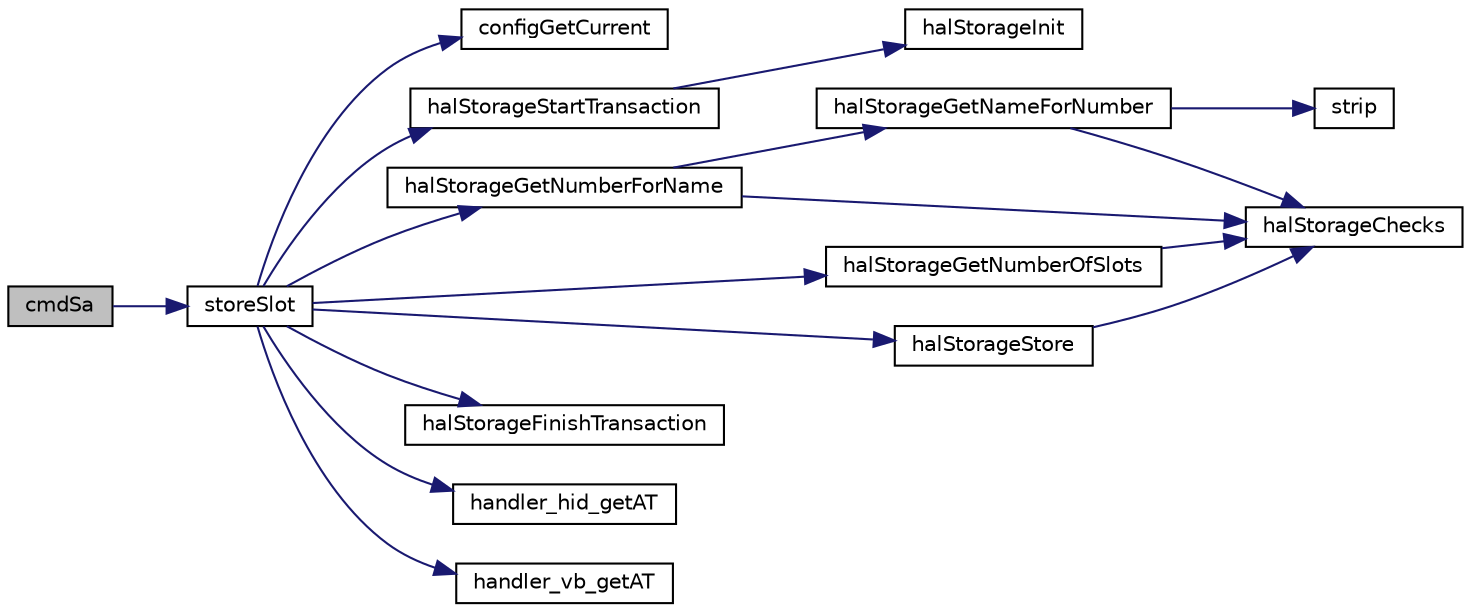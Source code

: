 digraph "cmdSa"
{
  edge [fontname="Helvetica",fontsize="10",labelfontname="Helvetica",labelfontsize="10"];
  node [fontname="Helvetica",fontsize="10",shape=record];
  rankdir="LR";
  Node360 [label="cmdSa",height=0.2,width=0.4,color="black", fillcolor="grey75", style="filled", fontcolor="black"];
  Node360 -> Node361 [color="midnightblue",fontsize="10",style="solid",fontname="Helvetica"];
  Node361 [label="storeSlot",height=0.2,width=0.4,color="black", fillcolor="white", style="filled",URL="$task__commands_8c.html#a78b669ea961463eb05d2016e0b41ff86",tooltip="Save current config to flash. "];
  Node361 -> Node362 [color="midnightblue",fontsize="10",style="solid",fontname="Helvetica"];
  Node362 [label="configGetCurrent",height=0.2,width=0.4,color="black", fillcolor="white", style="filled",URL="$config__switcher_8c.html#a921538bec34d128a44a748fd5a2c391f",tooltip="Get the current config struct. "];
  Node361 -> Node363 [color="midnightblue",fontsize="10",style="solid",fontname="Helvetica"];
  Node363 [label="halStorageStartTransaction",height=0.2,width=0.4,color="black", fillcolor="white", style="filled",URL="$hal__storage_8c.html#aead99606f84645b2bb6ae000461bf819",tooltip="Start a storage transaction. "];
  Node363 -> Node364 [color="midnightblue",fontsize="10",style="solid",fontname="Helvetica"];
  Node364 [label="halStorageInit",height=0.2,width=0.4,color="black", fillcolor="white", style="filled",URL="$hal__storage_8c.html#a606e5842dd354f1fb4a738ba95c6d5d1",tooltip="internal function to init the filesystem if handle is invalid "];
  Node361 -> Node365 [color="midnightblue",fontsize="10",style="solid",fontname="Helvetica"];
  Node365 [label="halStorageGetNumberForName",height=0.2,width=0.4,color="black", fillcolor="white", style="filled",URL="$hal__storage_8c.html#aae19bcf97360ccd7af4ddf906ff85141",tooltip="Get the number of a slotname. "];
  Node365 -> Node366 [color="midnightblue",fontsize="10",style="solid",fontname="Helvetica"];
  Node366 [label="halStorageChecks",height=0.2,width=0.4,color="black", fillcolor="white", style="filled",URL="$hal__storage_8c.html#a4b6566ef5b69c85d422df52435c95d36",tooltip="Internal helper to check for a valid WL handle and the correct tid. "];
  Node365 -> Node367 [color="midnightblue",fontsize="10",style="solid",fontname="Helvetica"];
  Node367 [label="halStorageGetNameForNumber",height=0.2,width=0.4,color="black", fillcolor="white", style="filled",URL="$hal__storage_8c.html#a2046481d14910cc6a5b0086a796f293b",tooltip="Get the name of a slot number. "];
  Node367 -> Node366 [color="midnightblue",fontsize="10",style="solid",fontname="Helvetica"];
  Node367 -> Node368 [color="midnightblue",fontsize="10",style="solid",fontname="Helvetica"];
  Node368 [label="strip",height=0.2,width=0.4,color="black", fillcolor="white", style="filled",URL="$hal__storage_8c.html#a76299b86e144434260dcab80323ec9da",tooltip="Strips away \r\t and \n. "];
  Node361 -> Node369 [color="midnightblue",fontsize="10",style="solid",fontname="Helvetica"];
  Node369 [label="halStorageGetNumberOfSlots",height=0.2,width=0.4,color="black", fillcolor="white", style="filled",URL="$hal__storage_8c.html#a7e0a934f829b47e2445189dd95e962d6",tooltip="Get the number of stored slots. "];
  Node369 -> Node366 [color="midnightblue",fontsize="10",style="solid",fontname="Helvetica"];
  Node361 -> Node370 [color="midnightblue",fontsize="10",style="solid",fontname="Helvetica"];
  Node370 [label="halStorageStore",height=0.2,width=0.4,color="black", fillcolor="white", style="filled",URL="$hal__storage_8c.html#a16be2ae040ef4db3b7fb11b46d07c7a1",tooltip="Store a slot. "];
  Node370 -> Node366 [color="midnightblue",fontsize="10",style="solid",fontname="Helvetica"];
  Node361 -> Node371 [color="midnightblue",fontsize="10",style="solid",fontname="Helvetica"];
  Node371 [label="halStorageFinishTransaction",height=0.2,width=0.4,color="black", fillcolor="white", style="filled",URL="$hal__storage_8c.html#a00b5db14e24d7ada8a42aa6b3f1a1cb7",tooltip="Finish a storage transaction. "];
  Node361 -> Node372 [color="midnightblue",fontsize="10",style="solid",fontname="Helvetica"];
  Node372 [label="handler_hid_getAT",height=0.2,width=0.4,color="black", fillcolor="white", style="filled",URL="$handler__hid_8c.html#a792d4ba5b3475531c09ed7a12abed248",tooltip="Reverse Parsing - get AT command for HID VB. "];
  Node361 -> Node373 [color="midnightblue",fontsize="10",style="solid",fontname="Helvetica"];
  Node373 [label="handler_vb_getAT",height=0.2,width=0.4,color="black", fillcolor="white", style="filled",URL="$handler__vb_8c.html#a4d5e48c2bd9f28885d7fb9309f5b4cdf",tooltip="Reverse Parsing - get AT command of a given VB. "];
}
